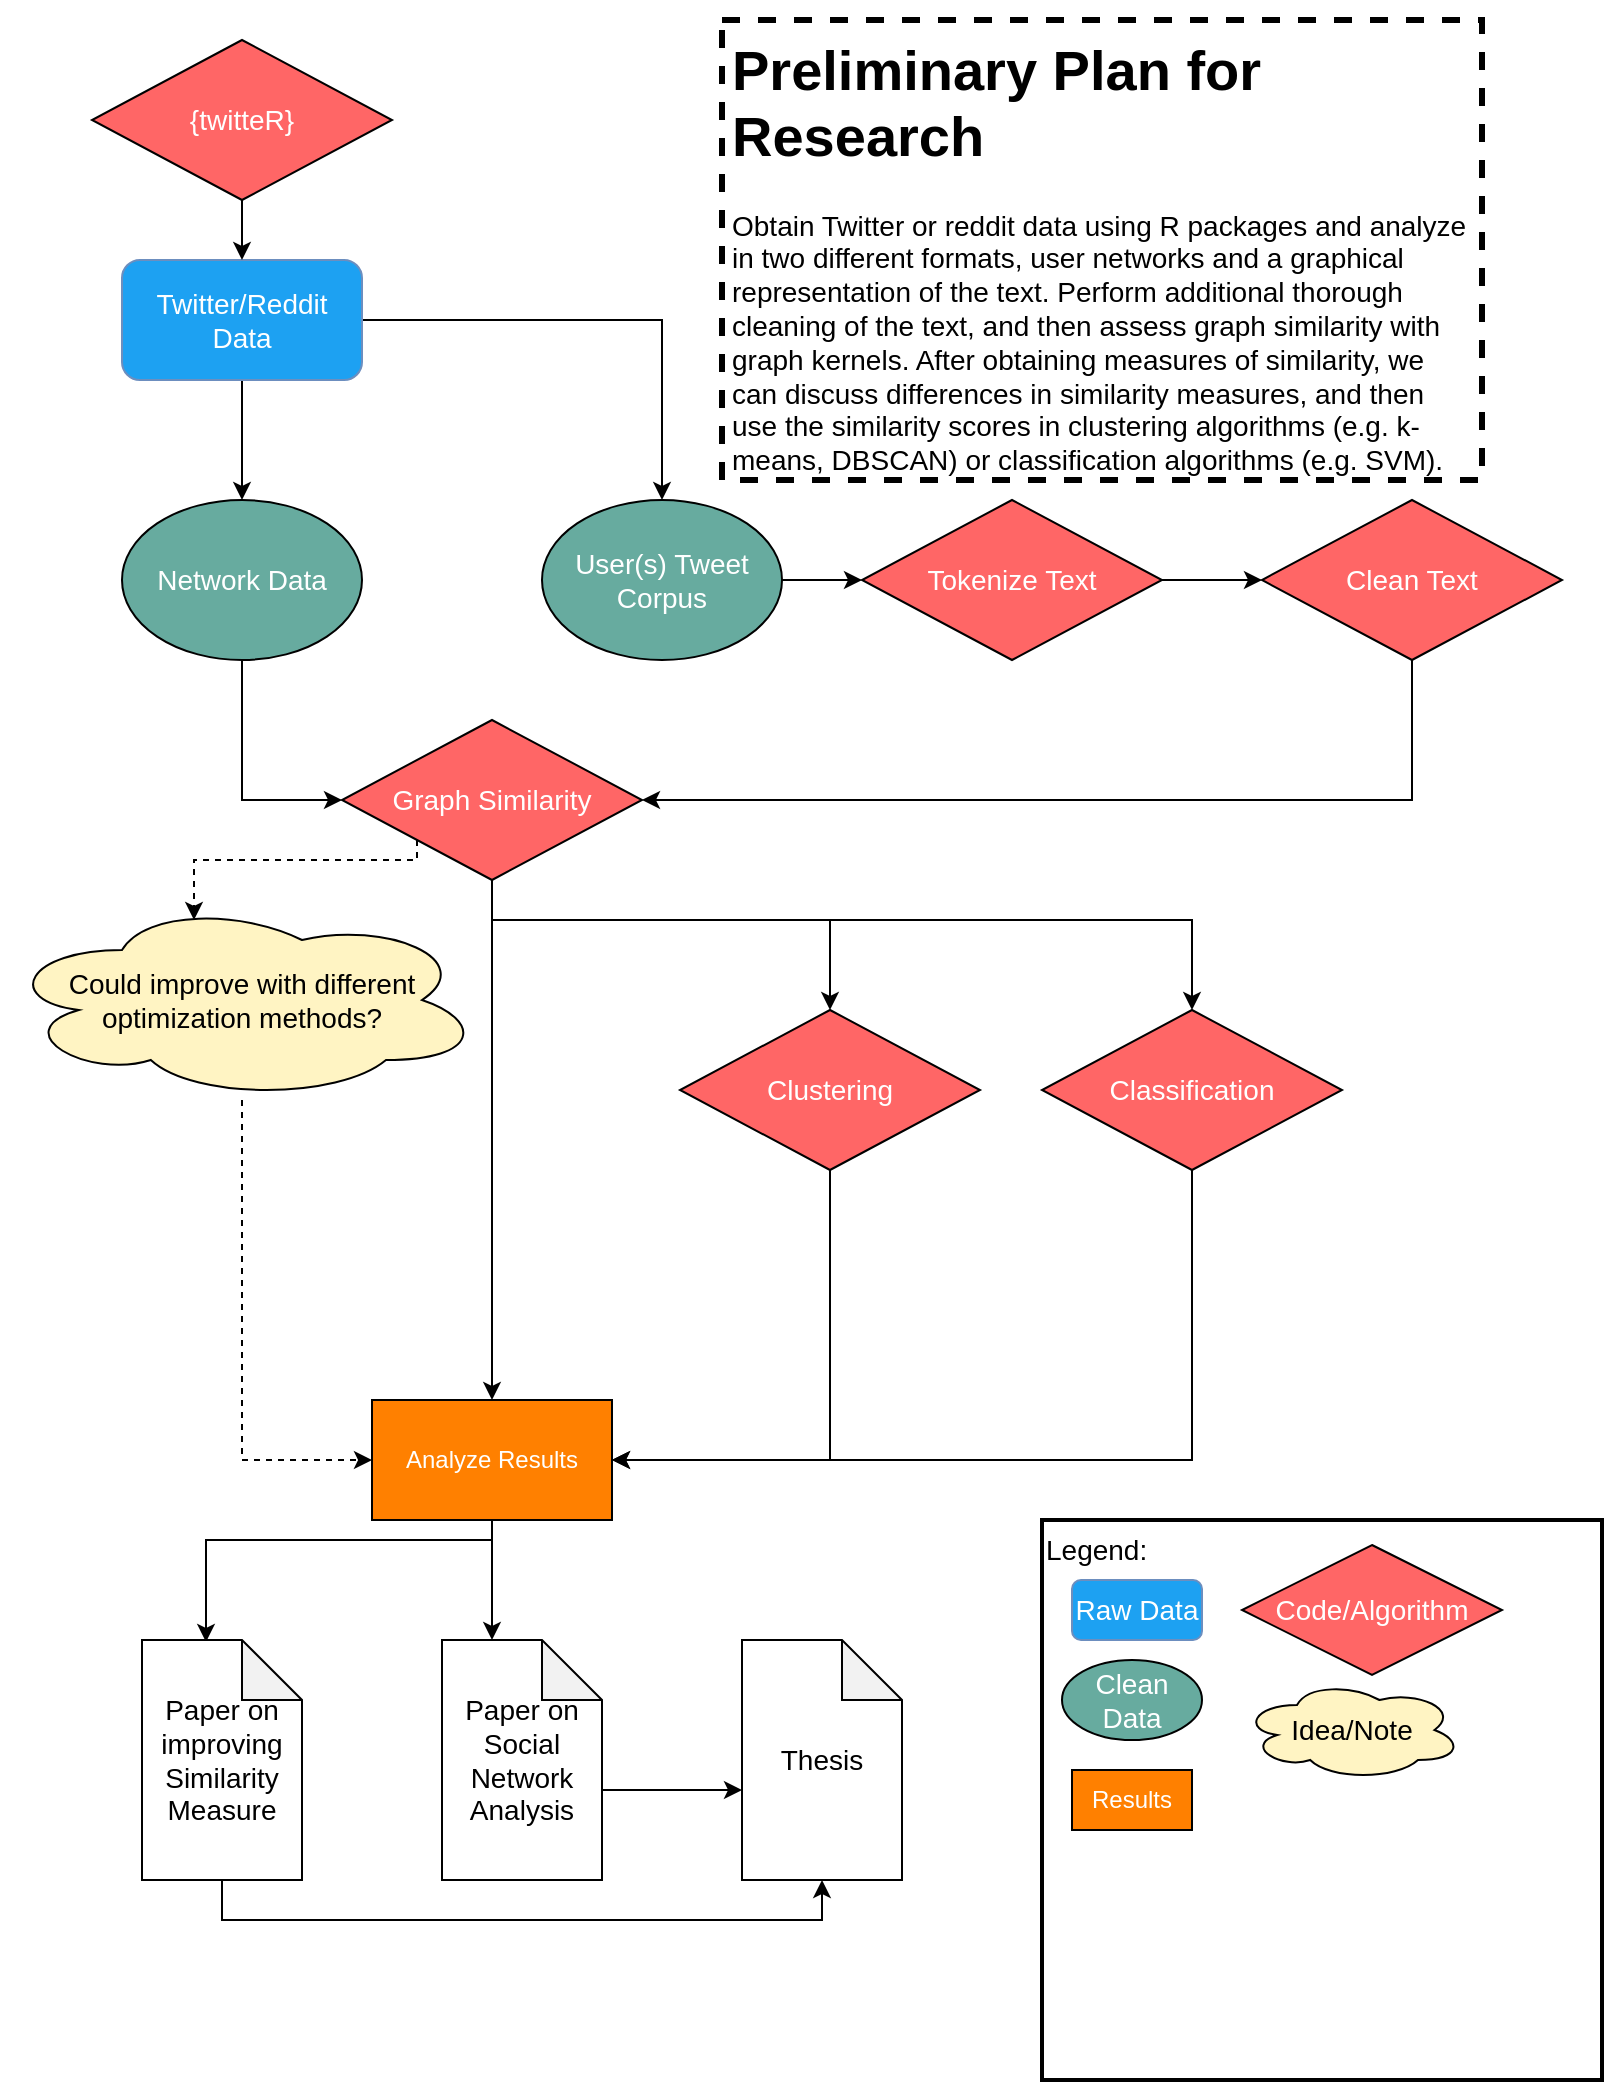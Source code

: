 <mxfile version="13.3.5" type="device"><diagram id="C5RBs43oDa-KdzZeNtuy" name="Page-1"><mxGraphModel dx="1426" dy="905" grid="1" gridSize="10" guides="1" tooltips="1" connect="1" arrows="1" fold="1" page="1" pageScale="1" pageWidth="827" pageHeight="1169" math="0" shadow="0"><root><mxCell id="WIyWlLk6GJQsqaUBKTNV-0"/><mxCell id="WIyWlLk6GJQsqaUBKTNV-1" parent="WIyWlLk6GJQsqaUBKTNV-0"/><mxCell id="kxloYMXPBcTj8mROuTuy-3" style="edgeStyle=orthogonalEdgeStyle;rounded=0;orthogonalLoop=1;jettySize=auto;html=1;fontSize=14;fontColor=#FFFFFF;" edge="1" parent="WIyWlLk6GJQsqaUBKTNV-1" source="kxloYMXPBcTj8mROuTuy-0" target="kxloYMXPBcTj8mROuTuy-1"><mxGeometry relative="1" as="geometry"/></mxCell><mxCell id="kxloYMXPBcTj8mROuTuy-4" style="edgeStyle=orthogonalEdgeStyle;rounded=0;orthogonalLoop=1;jettySize=auto;html=1;entryX=0.5;entryY=0;entryDx=0;entryDy=0;fontSize=14;fontColor=#FFFFFF;" edge="1" parent="WIyWlLk6GJQsqaUBKTNV-1" source="kxloYMXPBcTj8mROuTuy-0" target="kxloYMXPBcTj8mROuTuy-2"><mxGeometry relative="1" as="geometry"/></mxCell><mxCell id="kxloYMXPBcTj8mROuTuy-0" value="Twitter/Reddit Data" style="rounded=1;whiteSpace=wrap;html=1;strokeColor=#6c8ebf;gradientColor=none;fontSize=14;fontStyle=0;fontColor=#FFFFFF;fillColor=#1da1f2;" vertex="1" parent="WIyWlLk6GJQsqaUBKTNV-1"><mxGeometry x="60" y="130" width="120" height="60" as="geometry"/></mxCell><mxCell id="kxloYMXPBcTj8mROuTuy-32" style="edgeStyle=orthogonalEdgeStyle;rounded=0;orthogonalLoop=1;jettySize=auto;html=1;entryX=0;entryY=0.5;entryDx=0;entryDy=0;fontSize=14;fontColor=#FFFFFF;" edge="1" parent="WIyWlLk6GJQsqaUBKTNV-1" source="kxloYMXPBcTj8mROuTuy-1" target="kxloYMXPBcTj8mROuTuy-20"><mxGeometry relative="1" as="geometry"/></mxCell><mxCell id="kxloYMXPBcTj8mROuTuy-1" value="Network Data" style="ellipse;whiteSpace=wrap;html=1;gradientColor=none;fontSize=14;fontColor=#FFFFFF;fillColor=#67AB9F;" vertex="1" parent="WIyWlLk6GJQsqaUBKTNV-1"><mxGeometry x="60" y="250" width="120" height="80" as="geometry"/></mxCell><mxCell id="kxloYMXPBcTj8mROuTuy-18" style="edgeStyle=orthogonalEdgeStyle;rounded=0;orthogonalLoop=1;jettySize=auto;html=1;fontSize=14;fontColor=#FFFFFF;" edge="1" parent="WIyWlLk6GJQsqaUBKTNV-1" source="kxloYMXPBcTj8mROuTuy-2" target="kxloYMXPBcTj8mROuTuy-16"><mxGeometry relative="1" as="geometry"/></mxCell><mxCell id="kxloYMXPBcTj8mROuTuy-2" value="User(s) Tweet Corpus" style="ellipse;whiteSpace=wrap;html=1;gradientColor=none;fontSize=14;fontColor=#FFFFFF;fillColor=#67AB9F;" vertex="1" parent="WIyWlLk6GJQsqaUBKTNV-1"><mxGeometry x="270" y="250" width="120" height="80" as="geometry"/></mxCell><mxCell id="kxloYMXPBcTj8mROuTuy-29" style="edgeStyle=orthogonalEdgeStyle;rounded=0;orthogonalLoop=1;jettySize=auto;html=1;entryX=0;entryY=0.5;entryDx=0;entryDy=0;fontSize=14;fontColor=#FFFFFF;" edge="1" parent="WIyWlLk6GJQsqaUBKTNV-1" source="kxloYMXPBcTj8mROuTuy-16" target="kxloYMXPBcTj8mROuTuy-17"><mxGeometry relative="1" as="geometry"/></mxCell><mxCell id="kxloYMXPBcTj8mROuTuy-16" value="Tokenize Text" style="rhombus;whiteSpace=wrap;html=1;gradientColor=none;fontSize=14;fontColor=#FFFFFF;fillColor=#FF6666;" vertex="1" parent="WIyWlLk6GJQsqaUBKTNV-1"><mxGeometry x="430" y="250" width="150" height="80" as="geometry"/></mxCell><mxCell id="kxloYMXPBcTj8mROuTuy-31" style="edgeStyle=orthogonalEdgeStyle;rounded=0;orthogonalLoop=1;jettySize=auto;html=1;entryX=1;entryY=0.5;entryDx=0;entryDy=0;fontSize=14;fontColor=#FFFFFF;" edge="1" parent="WIyWlLk6GJQsqaUBKTNV-1" source="kxloYMXPBcTj8mROuTuy-17" target="kxloYMXPBcTj8mROuTuy-20"><mxGeometry relative="1" as="geometry"><Array as="points"><mxPoint x="705" y="400"/></Array></mxGeometry></mxCell><mxCell id="kxloYMXPBcTj8mROuTuy-17" value="Clean Text" style="rhombus;whiteSpace=wrap;html=1;gradientColor=none;fontSize=14;fontColor=#FFFFFF;fillColor=#FF6666;" vertex="1" parent="WIyWlLk6GJQsqaUBKTNV-1"><mxGeometry x="630" y="250" width="150" height="80" as="geometry"/></mxCell><mxCell id="kxloYMXPBcTj8mROuTuy-33" style="edgeStyle=orthogonalEdgeStyle;rounded=0;orthogonalLoop=1;jettySize=auto;html=1;entryX=0.5;entryY=0;entryDx=0;entryDy=0;fontSize=14;fontColor=#FFFFFF;" edge="1" parent="WIyWlLk6GJQsqaUBKTNV-1" source="kxloYMXPBcTj8mROuTuy-20" target="kxloYMXPBcTj8mROuTuy-24"><mxGeometry relative="1" as="geometry"/></mxCell><mxCell id="kxloYMXPBcTj8mROuTuy-34" style="edgeStyle=orthogonalEdgeStyle;rounded=0;orthogonalLoop=1;jettySize=auto;html=1;fontSize=14;fontColor=#FFFFFF;entryX=0.5;entryY=0;entryDx=0;entryDy=0;" edge="1" parent="WIyWlLk6GJQsqaUBKTNV-1" source="kxloYMXPBcTj8mROuTuy-20" target="kxloYMXPBcTj8mROuTuy-36"><mxGeometry relative="1" as="geometry"><mxPoint x="440" y="460" as="targetPoint"/><Array as="points"><mxPoint x="245" y="460"/><mxPoint x="414" y="460"/></Array></mxGeometry></mxCell><mxCell id="kxloYMXPBcTj8mROuTuy-38" style="edgeStyle=orthogonalEdgeStyle;rounded=0;orthogonalLoop=1;jettySize=auto;html=1;entryX=0.5;entryY=0;entryDx=0;entryDy=0;fontSize=14;fontColor=#FFFFFF;" edge="1" parent="WIyWlLk6GJQsqaUBKTNV-1" source="kxloYMXPBcTj8mROuTuy-20" target="kxloYMXPBcTj8mROuTuy-37"><mxGeometry relative="1" as="geometry"><Array as="points"><mxPoint x="245" y="460"/><mxPoint x="595" y="460"/></Array></mxGeometry></mxCell><mxCell id="kxloYMXPBcTj8mROuTuy-53" style="edgeStyle=orthogonalEdgeStyle;rounded=0;orthogonalLoop=1;jettySize=auto;html=1;exitX=0;exitY=1;exitDx=0;exitDy=0;entryX=0.4;entryY=0.1;entryDx=0;entryDy=0;entryPerimeter=0;fontSize=14;fontColor=#000000;dashed=1;" edge="1" parent="WIyWlLk6GJQsqaUBKTNV-1" source="kxloYMXPBcTj8mROuTuy-20" target="kxloYMXPBcTj8mROuTuy-52"><mxGeometry relative="1" as="geometry"><Array as="points"><mxPoint x="208" y="430"/><mxPoint x="96" y="430"/></Array></mxGeometry></mxCell><mxCell id="kxloYMXPBcTj8mROuTuy-20" value="Graph Similarity" style="rhombus;whiteSpace=wrap;html=1;gradientColor=none;fontSize=14;fontColor=#FFFFFF;fillColor=#FF6666;" vertex="1" parent="WIyWlLk6GJQsqaUBKTNV-1"><mxGeometry x="170" y="360" width="150" height="80" as="geometry"/></mxCell><mxCell id="kxloYMXPBcTj8mROuTuy-61" style="edgeStyle=orthogonalEdgeStyle;rounded=0;orthogonalLoop=1;jettySize=auto;html=1;entryX=0.4;entryY=0.008;entryDx=0;entryDy=0;entryPerimeter=0;fontSize=14;fontColor=#000000;" edge="1" parent="WIyWlLk6GJQsqaUBKTNV-1" source="kxloYMXPBcTj8mROuTuy-24" target="kxloYMXPBcTj8mROuTuy-56"><mxGeometry relative="1" as="geometry"><Array as="points"><mxPoint x="245" y="770"/><mxPoint x="102" y="770"/></Array></mxGeometry></mxCell><mxCell id="kxloYMXPBcTj8mROuTuy-62" style="edgeStyle=orthogonalEdgeStyle;rounded=0;orthogonalLoop=1;jettySize=auto;html=1;entryX=0;entryY=0;entryDx=25;entryDy=0;entryPerimeter=0;fontSize=14;fontColor=#000000;" edge="1" parent="WIyWlLk6GJQsqaUBKTNV-1" source="kxloYMXPBcTj8mROuTuy-24" target="kxloYMXPBcTj8mROuTuy-58"><mxGeometry relative="1" as="geometry"/></mxCell><mxCell id="kxloYMXPBcTj8mROuTuy-24" value="Analyze Results" style="rounded=0;whiteSpace=wrap;html=1;fillColor=#FF8000;fontColor=#FFFFFF;" vertex="1" parent="WIyWlLk6GJQsqaUBKTNV-1"><mxGeometry x="185" y="700" width="120" height="60" as="geometry"/></mxCell><mxCell id="kxloYMXPBcTj8mROuTuy-26" style="edgeStyle=orthogonalEdgeStyle;rounded=0;orthogonalLoop=1;jettySize=auto;html=1;entryX=0.5;entryY=0;entryDx=0;entryDy=0;fontSize=14;fontColor=#FFFFFF;" edge="1" parent="WIyWlLk6GJQsqaUBKTNV-1" source="kxloYMXPBcTj8mROuTuy-25" target="kxloYMXPBcTj8mROuTuy-0"><mxGeometry relative="1" as="geometry"/></mxCell><mxCell id="kxloYMXPBcTj8mROuTuy-25" value="{twitteR}" style="rhombus;whiteSpace=wrap;html=1;gradientColor=none;fontSize=14;fontColor=#FFFFFF;fillColor=#FF6666;" vertex="1" parent="WIyWlLk6GJQsqaUBKTNV-1"><mxGeometry x="45" y="20" width="150" height="80" as="geometry"/></mxCell><mxCell id="kxloYMXPBcTj8mROuTuy-41" style="edgeStyle=orthogonalEdgeStyle;rounded=0;orthogonalLoop=1;jettySize=auto;html=1;exitX=0.5;exitY=1;exitDx=0;exitDy=0;entryX=1;entryY=0.5;entryDx=0;entryDy=0;fontSize=14;fontColor=#FFFFFF;" edge="1" parent="WIyWlLk6GJQsqaUBKTNV-1" source="kxloYMXPBcTj8mROuTuy-36" target="kxloYMXPBcTj8mROuTuy-24"><mxGeometry relative="1" as="geometry"/></mxCell><mxCell id="kxloYMXPBcTj8mROuTuy-36" value="Clustering" style="rhombus;whiteSpace=wrap;html=1;gradientColor=none;fontSize=14;fontColor=#FFFFFF;fillColor=#FF6666;" vertex="1" parent="WIyWlLk6GJQsqaUBKTNV-1"><mxGeometry x="339" y="505" width="150" height="80" as="geometry"/></mxCell><mxCell id="kxloYMXPBcTj8mROuTuy-40" style="edgeStyle=orthogonalEdgeStyle;rounded=0;orthogonalLoop=1;jettySize=auto;html=1;entryX=1;entryY=0.5;entryDx=0;entryDy=0;fontSize=14;fontColor=#FFFFFF;" edge="1" parent="WIyWlLk6GJQsqaUBKTNV-1" source="kxloYMXPBcTj8mROuTuy-37" target="kxloYMXPBcTj8mROuTuy-24"><mxGeometry relative="1" as="geometry"><Array as="points"><mxPoint x="595" y="730"/></Array></mxGeometry></mxCell><mxCell id="kxloYMXPBcTj8mROuTuy-37" value="Classification" style="rhombus;whiteSpace=wrap;html=1;gradientColor=none;fontSize=14;fontColor=#FFFFFF;fillColor=#FF6666;" vertex="1" parent="WIyWlLk6GJQsqaUBKTNV-1"><mxGeometry x="520" y="505" width="150" height="80" as="geometry"/></mxCell><mxCell id="kxloYMXPBcTj8mROuTuy-43" value="&lt;h1&gt;Preliminary Plan for Research&lt;/h1&gt;&lt;p&gt;Obtain Twitter or reddit data using R packages and analyze in two different formats, user networks and a graphical representation of the text. Perform additional thorough cleaning of the text, and then assess graph similarity with graph kernels. After obtaining measures of similarity, we can discuss differences in similarity measures, and then use the similarity scores in clustering algorithms (e.g. k-means, DBSCAN) or classification algorithms (e.g. SVM).&lt;/p&gt;" style="text;html=1;fillColor=none;spacing=5;spacingTop=-20;whiteSpace=wrap;overflow=hidden;rounded=0;fontSize=14;dashed=1;strokeColor=#000000;strokeWidth=3;" vertex="1" parent="WIyWlLk6GJQsqaUBKTNV-1"><mxGeometry x="360" y="10" width="380" height="230" as="geometry"/></mxCell><mxCell id="kxloYMXPBcTj8mROuTuy-44" value="Legend:" style="rounded=0;whiteSpace=wrap;html=1;strokeWidth=2;fontSize=14;align=left;verticalAlign=top;" vertex="1" parent="WIyWlLk6GJQsqaUBKTNV-1"><mxGeometry x="520" y="760" width="280" height="280" as="geometry"/></mxCell><mxCell id="kxloYMXPBcTj8mROuTuy-45" value="Raw Data" style="rounded=1;whiteSpace=wrap;html=1;strokeColor=#6c8ebf;gradientColor=none;fontSize=14;fontStyle=0;fontColor=#FFFFFF;fillColor=#1da1f2;" vertex="1" parent="WIyWlLk6GJQsqaUBKTNV-1"><mxGeometry x="535" y="790" width="65" height="30" as="geometry"/></mxCell><mxCell id="kxloYMXPBcTj8mROuTuy-46" value="Clean Data" style="ellipse;whiteSpace=wrap;html=1;gradientColor=none;fontSize=14;fontColor=#FFFFFF;fillColor=#67AB9F;" vertex="1" parent="WIyWlLk6GJQsqaUBKTNV-1"><mxGeometry x="530" y="830" width="70" height="40" as="geometry"/></mxCell><mxCell id="kxloYMXPBcTj8mROuTuy-47" value="Code/Algorithm" style="rhombus;whiteSpace=wrap;html=1;gradientColor=none;fontSize=14;fontColor=#FFFFFF;fillColor=#FF6666;" vertex="1" parent="WIyWlLk6GJQsqaUBKTNV-1"><mxGeometry x="620" y="772.5" width="130" height="65" as="geometry"/></mxCell><mxCell id="kxloYMXPBcTj8mROuTuy-48" value="Results" style="rounded=0;whiteSpace=wrap;html=1;fillColor=#FF8000;fontColor=#FFFFFF;" vertex="1" parent="WIyWlLk6GJQsqaUBKTNV-1"><mxGeometry x="535" y="885" width="60" height="30" as="geometry"/></mxCell><mxCell id="kxloYMXPBcTj8mROuTuy-60" style="edgeStyle=orthogonalEdgeStyle;rounded=0;orthogonalLoop=1;jettySize=auto;html=1;entryX=0;entryY=0.5;entryDx=0;entryDy=0;dashed=1;fontSize=14;fontColor=#000000;" edge="1" parent="WIyWlLk6GJQsqaUBKTNV-1" source="kxloYMXPBcTj8mROuTuy-52" target="kxloYMXPBcTj8mROuTuy-24"><mxGeometry relative="1" as="geometry"/></mxCell><mxCell id="kxloYMXPBcTj8mROuTuy-52" value="Could improve with different optimization methods?" style="ellipse;shape=cloud;whiteSpace=wrap;html=1;strokeColor=#000000;strokeWidth=1;fillColor=#FFF4C3;gradientColor=none;fontSize=14;fontColor=#000000;" vertex="1" parent="WIyWlLk6GJQsqaUBKTNV-1"><mxGeometry y="450" width="240" height="100" as="geometry"/></mxCell><mxCell id="kxloYMXPBcTj8mROuTuy-54" value="Idea/Note" style="ellipse;shape=cloud;whiteSpace=wrap;html=1;strokeColor=#000000;strokeWidth=1;fillColor=#FFF4C3;gradientColor=none;fontSize=14;fontColor=#000000;" vertex="1" parent="WIyWlLk6GJQsqaUBKTNV-1"><mxGeometry x="620" y="840" width="110" height="50" as="geometry"/></mxCell><mxCell id="kxloYMXPBcTj8mROuTuy-63" style="edgeStyle=orthogonalEdgeStyle;rounded=0;orthogonalLoop=1;jettySize=auto;html=1;entryX=0.5;entryY=1;entryDx=0;entryDy=0;entryPerimeter=0;fontSize=14;fontColor=#000000;" edge="1" parent="WIyWlLk6GJQsqaUBKTNV-1" source="kxloYMXPBcTj8mROuTuy-56" target="kxloYMXPBcTj8mROuTuy-59"><mxGeometry relative="1" as="geometry"><Array as="points"><mxPoint x="110" y="960"/><mxPoint x="410" y="960"/></Array></mxGeometry></mxCell><mxCell id="kxloYMXPBcTj8mROuTuy-56" value="Paper on improving Similarity Measure" style="shape=note;whiteSpace=wrap;html=1;backgroundOutline=1;darkOpacity=0.05;strokeWidth=1;fontSize=14;" vertex="1" parent="WIyWlLk6GJQsqaUBKTNV-1"><mxGeometry x="70" y="820" width="80" height="120" as="geometry"/></mxCell><mxCell id="kxloYMXPBcTj8mROuTuy-64" style="edgeStyle=orthogonalEdgeStyle;rounded=0;orthogonalLoop=1;jettySize=auto;html=1;exitX=0;exitY=0;exitDx=80;exitDy=75;exitPerimeter=0;entryX=0;entryY=0.625;entryDx=0;entryDy=0;entryPerimeter=0;fontSize=14;fontColor=#000000;" edge="1" parent="WIyWlLk6GJQsqaUBKTNV-1" source="kxloYMXPBcTj8mROuTuy-58" target="kxloYMXPBcTj8mROuTuy-59"><mxGeometry relative="1" as="geometry"/></mxCell><mxCell id="kxloYMXPBcTj8mROuTuy-58" value="Paper on Social Network Analysis" style="shape=note;whiteSpace=wrap;html=1;backgroundOutline=1;darkOpacity=0.05;strokeWidth=1;fontSize=14;" vertex="1" parent="WIyWlLk6GJQsqaUBKTNV-1"><mxGeometry x="220" y="820" width="80" height="120" as="geometry"/></mxCell><mxCell id="kxloYMXPBcTj8mROuTuy-59" value="Thesis" style="shape=note;whiteSpace=wrap;html=1;backgroundOutline=1;darkOpacity=0.05;strokeWidth=1;fontSize=14;" vertex="1" parent="WIyWlLk6GJQsqaUBKTNV-1"><mxGeometry x="370" y="820" width="80" height="120" as="geometry"/></mxCell></root></mxGraphModel></diagram></mxfile>